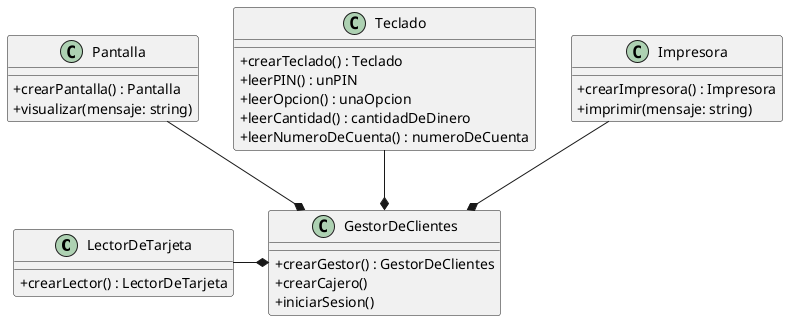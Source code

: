 @startuml "Diagrama de clases Banco"
skinparam classAttributeIconSize 0

class LectorDeTarjeta {
    +crearLector() : LectorDeTarjeta
}

class Pantalla {
    +crearPantalla() : Pantalla
    +visualizar(mensaje: string)
}

class Teclado {
    +crearTeclado() : Teclado
    +leerPIN() : unPIN
    +leerOpcion() : unaOpcion
    +leerCantidad() : cantidadDeDinero 
    +leerNumeroDeCuenta() : numeroDeCuenta
}

class Impresora {
    +crearImpresora() : Impresora
    +imprimir(mensaje: string)
}

class GestorDeClientes {
    +crearGestor() : GestorDeClientes
    +crearCajero()
    +iniciarSesion()
}

LectorDeTarjeta -right-* GestorDeClientes
Pantalla --* GestorDeClientes
Teclado --* GestorDeClientes
Impresora --* GestorDeClientes
@enduml